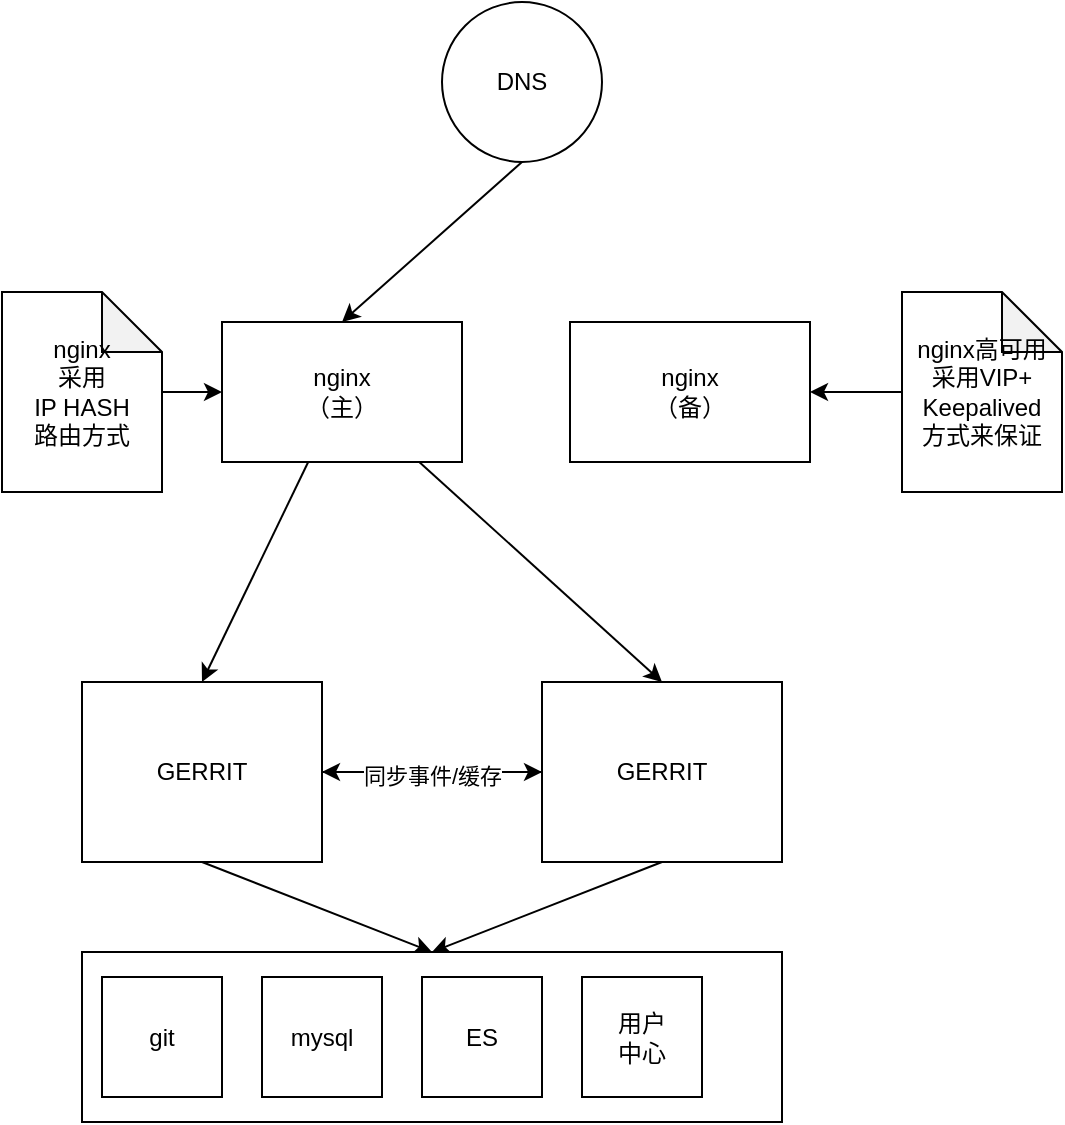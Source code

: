 <mxfile version="14.0.1" type="github">
  <diagram id="AXaMJPUeAVHAXeROrGLg" name="Page-1">
    <mxGraphModel dx="946" dy="589" grid="1" gridSize="10" guides="1" tooltips="1" connect="1" arrows="1" fold="1" page="1" pageScale="1" pageWidth="827" pageHeight="1169" math="0" shadow="0">
      <root>
        <mxCell id="0" />
        <mxCell id="1" parent="0" />
        <mxCell id="TXSAJjmnqaqEyN5Fj5Px-16" style="edgeStyle=none;rounded=0;orthogonalLoop=1;jettySize=auto;html=1;entryX=0.5;entryY=0;entryDx=0;entryDy=0;" edge="1" parent="1" source="TXSAJjmnqaqEyN5Fj5Px-1" target="TXSAJjmnqaqEyN5Fj5Px-4">
          <mxGeometry relative="1" as="geometry" />
        </mxCell>
        <mxCell id="TXSAJjmnqaqEyN5Fj5Px-17" style="edgeStyle=none;rounded=0;orthogonalLoop=1;jettySize=auto;html=1;entryX=0.5;entryY=0;entryDx=0;entryDy=0;" edge="1" parent="1" source="TXSAJjmnqaqEyN5Fj5Px-1" target="TXSAJjmnqaqEyN5Fj5Px-5">
          <mxGeometry relative="1" as="geometry" />
        </mxCell>
        <mxCell id="TXSAJjmnqaqEyN5Fj5Px-1" value="nginx&lt;br&gt;（主）" style="rounded=0;whiteSpace=wrap;html=1;" vertex="1" parent="1">
          <mxGeometry x="120" y="210" width="120" height="70" as="geometry" />
        </mxCell>
        <mxCell id="TXSAJjmnqaqEyN5Fj5Px-3" value="nginx&lt;br&gt;（备）" style="rounded=0;whiteSpace=wrap;html=1;" vertex="1" parent="1">
          <mxGeometry x="294" y="210" width="120" height="70" as="geometry" />
        </mxCell>
        <mxCell id="TXSAJjmnqaqEyN5Fj5Px-18" style="edgeStyle=none;rounded=0;orthogonalLoop=1;jettySize=auto;html=1;entryX=0;entryY=0.5;entryDx=0;entryDy=0;" edge="1" parent="1" source="TXSAJjmnqaqEyN5Fj5Px-4" target="TXSAJjmnqaqEyN5Fj5Px-5">
          <mxGeometry relative="1" as="geometry" />
        </mxCell>
        <mxCell id="TXSAJjmnqaqEyN5Fj5Px-28" style="edgeStyle=none;rounded=0;orthogonalLoop=1;jettySize=auto;html=1;exitX=0.5;exitY=1;exitDx=0;exitDy=0;entryX=0.5;entryY=0;entryDx=0;entryDy=0;" edge="1" parent="1" source="TXSAJjmnqaqEyN5Fj5Px-4" target="TXSAJjmnqaqEyN5Fj5Px-23">
          <mxGeometry relative="1" as="geometry" />
        </mxCell>
        <mxCell id="TXSAJjmnqaqEyN5Fj5Px-4" value="GERRIT" style="rounded=0;whiteSpace=wrap;html=1;" vertex="1" parent="1">
          <mxGeometry x="50" y="390" width="120" height="90" as="geometry" />
        </mxCell>
        <mxCell id="TXSAJjmnqaqEyN5Fj5Px-19" style="edgeStyle=none;rounded=0;orthogonalLoop=1;jettySize=auto;html=1;" edge="1" parent="1" source="TXSAJjmnqaqEyN5Fj5Px-5" target="TXSAJjmnqaqEyN5Fj5Px-4">
          <mxGeometry relative="1" as="geometry" />
        </mxCell>
        <mxCell id="TXSAJjmnqaqEyN5Fj5Px-20" value="同步事件/缓存" style="edgeLabel;html=1;align=center;verticalAlign=middle;resizable=0;points=[];" vertex="1" connectable="0" parent="TXSAJjmnqaqEyN5Fj5Px-19">
          <mxGeometry y="2" relative="1" as="geometry">
            <mxPoint as="offset" />
          </mxGeometry>
        </mxCell>
        <mxCell id="TXSAJjmnqaqEyN5Fj5Px-29" style="edgeStyle=none;rounded=0;orthogonalLoop=1;jettySize=auto;html=1;exitX=0.5;exitY=1;exitDx=0;exitDy=0;entryX=0.5;entryY=0;entryDx=0;entryDy=0;" edge="1" parent="1" source="TXSAJjmnqaqEyN5Fj5Px-5" target="TXSAJjmnqaqEyN5Fj5Px-23">
          <mxGeometry relative="1" as="geometry" />
        </mxCell>
        <mxCell id="TXSAJjmnqaqEyN5Fj5Px-5" value="GERRIT" style="rounded=0;whiteSpace=wrap;html=1;" vertex="1" parent="1">
          <mxGeometry x="280" y="390" width="120" height="90" as="geometry" />
        </mxCell>
        <mxCell id="TXSAJjmnqaqEyN5Fj5Px-11" style="edgeStyle=none;rounded=0;orthogonalLoop=1;jettySize=auto;html=1;entryX=0;entryY=0.5;entryDx=0;entryDy=0;" edge="1" parent="1" source="TXSAJjmnqaqEyN5Fj5Px-10" target="TXSAJjmnqaqEyN5Fj5Px-1">
          <mxGeometry relative="1" as="geometry" />
        </mxCell>
        <mxCell id="TXSAJjmnqaqEyN5Fj5Px-10" value="nginx&lt;br&gt;采用&lt;br&gt;IP HASH&lt;br&gt;路由方式" style="shape=note;whiteSpace=wrap;html=1;backgroundOutline=1;darkOpacity=0.05;" vertex="1" parent="1">
          <mxGeometry x="10" y="195" width="80" height="100" as="geometry" />
        </mxCell>
        <mxCell id="TXSAJjmnqaqEyN5Fj5Px-13" style="edgeStyle=none;rounded=0;orthogonalLoop=1;jettySize=auto;html=1;" edge="1" parent="1" source="TXSAJjmnqaqEyN5Fj5Px-12" target="TXSAJjmnqaqEyN5Fj5Px-3">
          <mxGeometry relative="1" as="geometry" />
        </mxCell>
        <mxCell id="TXSAJjmnqaqEyN5Fj5Px-12" value="nginx高可用&lt;br&gt;采用VIP+&lt;br&gt;Keepalived&lt;br&gt;方式来保证" style="shape=note;whiteSpace=wrap;html=1;backgroundOutline=1;darkOpacity=0.05;" vertex="1" parent="1">
          <mxGeometry x="460" y="195" width="80" height="100" as="geometry" />
        </mxCell>
        <mxCell id="TXSAJjmnqaqEyN5Fj5Px-15" style="edgeStyle=none;rounded=0;orthogonalLoop=1;jettySize=auto;html=1;exitX=0.5;exitY=1;exitDx=0;exitDy=0;entryX=0.5;entryY=0;entryDx=0;entryDy=0;" edge="1" parent="1" source="TXSAJjmnqaqEyN5Fj5Px-14" target="TXSAJjmnqaqEyN5Fj5Px-1">
          <mxGeometry relative="1" as="geometry" />
        </mxCell>
        <mxCell id="TXSAJjmnqaqEyN5Fj5Px-14" value="DNS" style="ellipse;whiteSpace=wrap;html=1;aspect=fixed;" vertex="1" parent="1">
          <mxGeometry x="230" y="50" width="80" height="80" as="geometry" />
        </mxCell>
        <mxCell id="TXSAJjmnqaqEyN5Fj5Px-23" value="" style="rounded=0;whiteSpace=wrap;html=1;" vertex="1" parent="1">
          <mxGeometry x="50" y="525" width="350" height="85" as="geometry" />
        </mxCell>
        <mxCell id="TXSAJjmnqaqEyN5Fj5Px-24" value="git" style="whiteSpace=wrap;html=1;aspect=fixed;" vertex="1" parent="1">
          <mxGeometry x="60" y="537.5" width="60" height="60" as="geometry" />
        </mxCell>
        <mxCell id="TXSAJjmnqaqEyN5Fj5Px-25" value="mysql" style="whiteSpace=wrap;html=1;aspect=fixed;" vertex="1" parent="1">
          <mxGeometry x="140" y="537.5" width="60" height="60" as="geometry" />
        </mxCell>
        <mxCell id="TXSAJjmnqaqEyN5Fj5Px-26" value="ES" style="whiteSpace=wrap;html=1;aspect=fixed;" vertex="1" parent="1">
          <mxGeometry x="220" y="537.5" width="60" height="60" as="geometry" />
        </mxCell>
        <mxCell id="TXSAJjmnqaqEyN5Fj5Px-27" value="用户&lt;br&gt;中心" style="whiteSpace=wrap;html=1;aspect=fixed;" vertex="1" parent="1">
          <mxGeometry x="300" y="537.5" width="60" height="60" as="geometry" />
        </mxCell>
      </root>
    </mxGraphModel>
  </diagram>
</mxfile>
